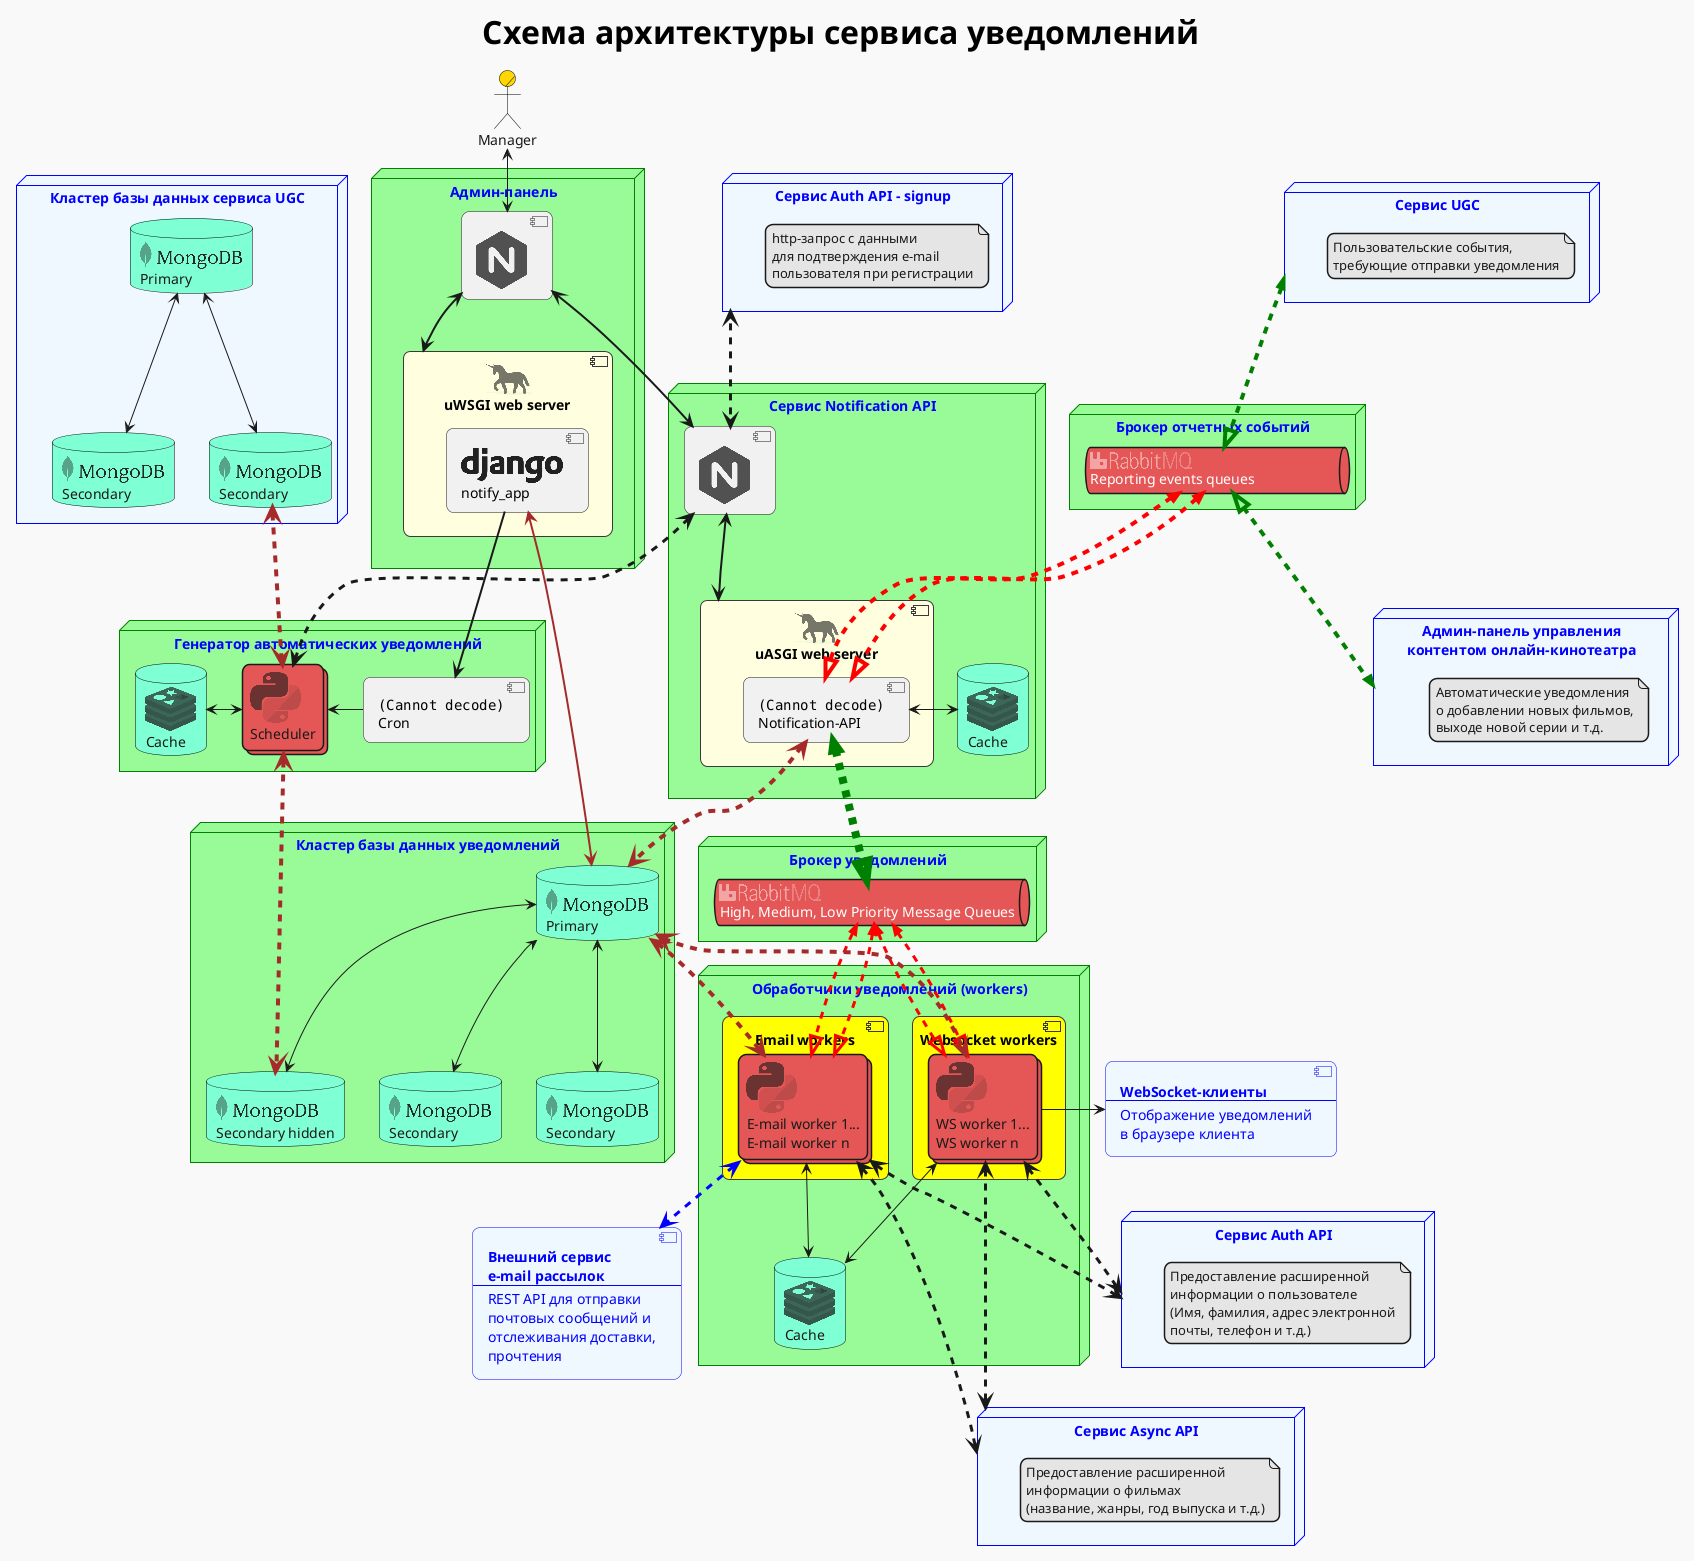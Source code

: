 @startuml
'https://plantuml.com/deployment-diagram
!theme mars

!include <logos/kafka>
!include <logos/elasticsearch>
!include <logos/nginx>
!include <logos/redis>
!include <logos/postgresql>
!include <logos/flask>
!include <logos/gunicorn>
!include <logos/jaeger>
!include <logos/django>
!include <logos/kibana>
!include <logos/python>
!include <logos/mongodb>
!include <logos/rabbitmq>


skinparam roundCorner 15
skinparam actor {
BorderColor black
BackgroundColor Gold
}
skinparam database {
BorderColor black
BackgroundColor Aquamarine
}

title <size:32>Схема архитектуры сервиса уведомлений


'Перечень основных узлов и компонентов диаграммы
actor/ Manager
node "Админ-панель" as admin_panel #palegreen;line:green;text:blue {
    component "<$nginx>" as nginx_notification_admin
    component "<$gunicorn>\nuWSGI web server" as gunicorn #lightyellow {
    component "<$django>\nnotify_app" as django
    }
    nginx_notification_admin <==> gunicorn
}
node "Сервис Notification API" as notification_api #palegreen;line:green;text:blue {
    component "<$nginx>" as nginx_notification
    component "<$gunicorn>\nuASGI web server" as uvicorn #lightyellow {
    component "<img:FastAPI.png>\nNotification-API" as notification_web_api
    }
    database "<$redis>\nCache" as redis_notification

    nginx_notification <==> uvicorn
    notification_web_api <-> redis_notification
}
node "Кластер базы данных уведомлений" as notification_db #palegreen;line:green;text:blue {
    database "<$mongodb>\nPrimary" as mongodb_notification_primary
    database "<$mongodb>\nSecondary" as mongodb_notification_secondary_1
    database "<$mongodb>\nSecondary" as mongodb_notification_secondary_2
    database "<$mongodb>\nSecondary hidden" as mongodb_notification_secondary_3

    mongodb_notification_primary <-down-> mongodb_notification_secondary_1
    mongodb_notification_primary <-down-> mongodb_notification_secondary_2
    mongodb_notification_primary <-down-> mongodb_notification_secondary_3
}
node "Генератор автоматических уведомлений" as scheduler #palegreen;line:green;text:blue {
    collections "<$python>\nScheduler" as script_scheduler
    component "<img:cron.png>\nCron" as crontab
    database "<$redis>\nCache" as redis_scheduler

    crontab -> script_scheduler
    redis_scheduler <-> script_scheduler
}
node "Брокер отчетных событий" as queues_reporting_events #palegreen;line:green;text:blue {
    queue "<$rabbitmq>\nReporting events queues                      " as rabbitmq_reporting_events
}

node "Брокер уведомлений" as queue_events #palegreen;line:green;text:blue {
    queue "<$rabbitmq>\nHigh, Medium, Low Priority Message Queues" as rabbitmq_message_queues
}

node "Обработчики уведомлений (workers)" as workers #palegreen;line:green;text:blue {
component "Websocket workers" as websocket_workers #yellow {
    collections "<$python>\nWS worker 1...\nWS worker n" as ws_workers
    }
component "Email workers" as email_workers #yellow {
    collections "<$python>\nE-mail worker 1...\nE-mail worker n" as em_workers
    }
    database "<$redis>\nCache" as redis_workers
'    websocket_workers -- email_workers #white
    ws_workers <--> redis_workers
    em_workers <--> redis_workers
}

node "Сервис UGC" as ugc_service #aliceblue;line:blue;text:blue {
    note as note1
    Пользовательские события,
    требующие отправки уведомления
    end note
}
node "Сервис Auth API" as auth_service #aliceblue;line:blue;text:blue {
    note as note2
    Предоставление расширенной
    информации о пользователе
    (Имя, фамилия, адрес электронной
    почты, телефон и т.д.)
    end note

}
node "Сервис Async API" as async_service #aliceblue;line:blue;text:blue {
    note as note3
    Предоставление расширенной
    информации о фильмах
    (название, жанры, год выпуска и т.д.)
    end note
}
node "Админ-панель управления\nконтентом онлайн-кинотеатра" as movies_admin_service #aliceblue;line:blue;text:blue {
    note as note4
    Автоматические уведомления
    о добавлении новых фильмов,
    выходе новой серии и т.д.
    end note
}
ugc_service -[hidden]- movies_admin_service
movies_admin_service -[hidden]- auth_service
auth_service -[hidden]- async_service

node "Кластер базы данных сервиса UGC" as ugc_db #aliceblue;line:blue;text:blue {
    database "<$mongodb>\nPrimary" as mongodb_ugc_primary
    database "<$mongodb>\nSecondary" as mongodb_ugc_secondary_1
    database "<$mongodb>\nSecondary" as mongodb_ugc_secondary_2

    mongodb_ugc_primary <--> mongodb_ugc_secondary_1
    mongodb_ugc_primary <--> mongodb_ugc_secondary_2
}

node "Сервис Auth API - signup" as auth_service1 #aliceblue;line:blue;text:blue {
    note as note5
    http-запрос с данными
    для подтверждения e-mail
    пользователя при регистрации
    end note
}

component external_email_service #aliceblue;line:blue;text:blue [
<b>Внешний сервис
<b>e-mail рассылок
---
REST API для отправки
почтовых сообщений и
отслеживания доставки,
прочтения
]

component ws_clients #aliceblue;line:blue;text:blue [
<b>WebSocket-клиенты
---
Отображение уведомлений
в браузере клиента
]

'Связи между компонентами
Manager <--> nginx_notification_admin
django <=[#brown,thickness=4]=> mongodb_notification_primary

notification_web_api <-[#brown,dashed,thickness=4]-> mongodb_notification_primary
ugc_service <<-[#green,dashed,thickness=4]-|> rabbitmq_reporting_events
rabbitmq_reporting_events <|-[#green,dashed,thickness=4]->> movies_admin_service

rabbitmq_reporting_events <<-[#red,dashed,thickness=4]-|> notification_web_api
rabbitmq_reporting_events <<-[#red,dashed,thickness=4]-|> notification_web_api
rabbitmq_message_queues  <<-[#red,dashed,thickness=3]-|> ws_workers
rabbitmq_message_queues  <<-[#red,dashed,thickness=3]-|> ws_workers
rabbitmq_message_queues  <<-[#red,dashed,thickness=3]-|> em_workers
rabbitmq_message_queues  <<-[#red,dashed,thickness=3]-|> em_workers
em_workers <-[#blue,dashed,thickness=3]-> external_email_service

notification_web_api <<-[#green,dashed,thickness=8]-|> rabbitmq_message_queues
nginx_notification_admin <==> nginx_notification

mongodb_notification_primary <-[#brown,dashed,thickness=4]-> ws_workers
mongodb_notification_primary <-[#brown,dashed,thickness=4]-> em_workers
ws_workers <.[thickness=3].> async_service
em_workers <.[thickness=3].> async_service
ws_workers <.[thickness=3].> auth_service
em_workers <.[thickness=3].> auth_service

script_scheduler <-[#brown,dashed,thickness=4]-> mongodb_notification_secondary_3
mongodb_ugc_secondary_1 <-[#brown,dashed,thickness=4]-> script_scheduler
django ==> crontab
nginx_notification <.[thickness=3].> script_scheduler
auth_service1 <.[thickness=3].> nginx_notification
ws_workers -> ws_clients

@enduml